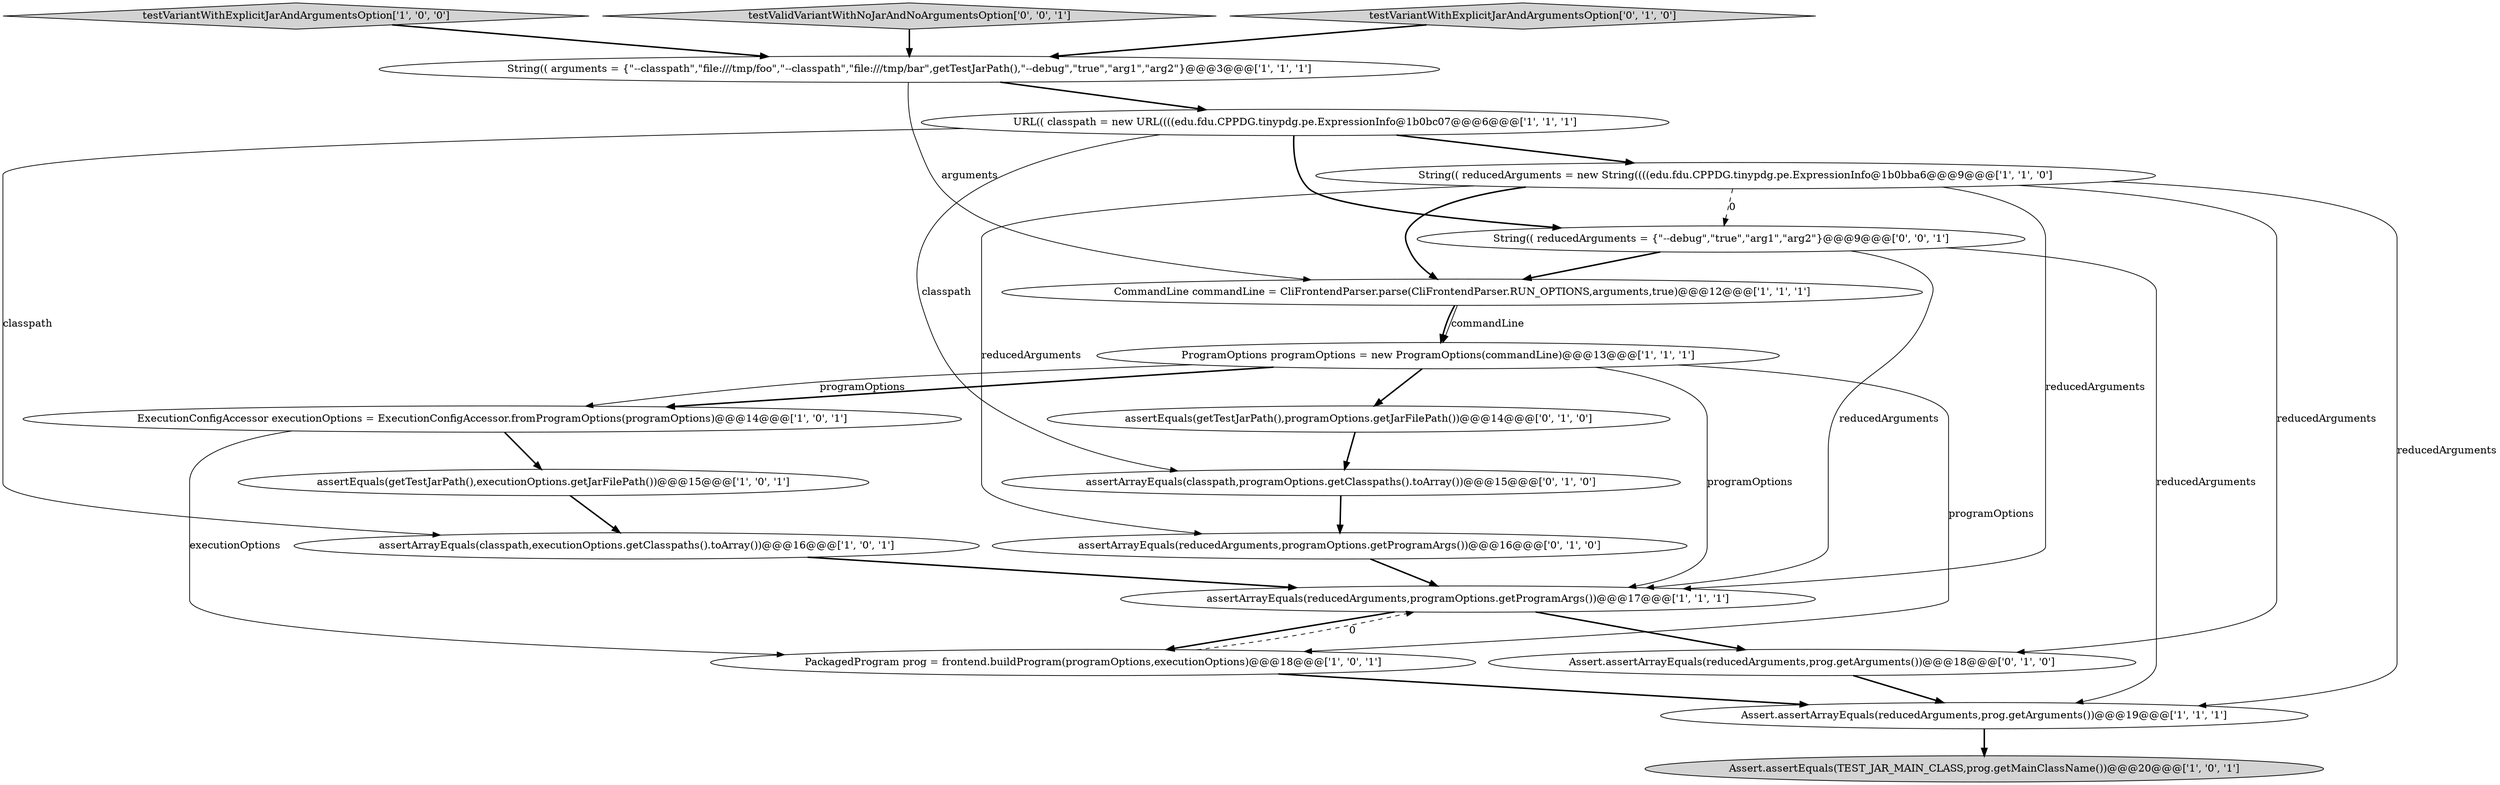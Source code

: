 digraph {
0 [style = filled, label = "CommandLine commandLine = CliFrontendParser.parse(CliFrontendParser.RUN_OPTIONS,arguments,true)@@@12@@@['1', '1', '1']", fillcolor = white, shape = ellipse image = "AAA0AAABBB1BBB"];
3 [style = filled, label = "ProgramOptions programOptions = new ProgramOptions(commandLine)@@@13@@@['1', '1', '1']", fillcolor = white, shape = ellipse image = "AAA0AAABBB1BBB"];
10 [style = filled, label = "assertArrayEquals(reducedArguments,programOptions.getProgramArgs())@@@17@@@['1', '1', '1']", fillcolor = white, shape = ellipse image = "AAA0AAABBB1BBB"];
7 [style = filled, label = "String(( reducedArguments = new String((((edu.fdu.CPPDG.tinypdg.pe.ExpressionInfo@1b0bba6@@@9@@@['1', '1', '0']", fillcolor = white, shape = ellipse image = "AAA0AAABBB1BBB"];
1 [style = filled, label = "ExecutionConfigAccessor executionOptions = ExecutionConfigAccessor.fromProgramOptions(programOptions)@@@14@@@['1', '0', '1']", fillcolor = white, shape = ellipse image = "AAA0AAABBB1BBB"];
19 [style = filled, label = "String(( reducedArguments = {\"--debug\",\"true\",\"arg1\",\"arg2\"}@@@9@@@['0', '0', '1']", fillcolor = white, shape = ellipse image = "AAA0AAABBB3BBB"];
12 [style = filled, label = "testVariantWithExplicitJarAndArgumentsOption['1', '0', '0']", fillcolor = lightgray, shape = diamond image = "AAA0AAABBB1BBB"];
9 [style = filled, label = "assertArrayEquals(classpath,executionOptions.getClasspaths().toArray())@@@16@@@['1', '0', '1']", fillcolor = white, shape = ellipse image = "AAA0AAABBB1BBB"];
4 [style = filled, label = "Assert.assertEquals(TEST_JAR_MAIN_CLASS,prog.getMainClassName())@@@20@@@['1', '0', '1']", fillcolor = lightgray, shape = ellipse image = "AAA0AAABBB1BBB"];
5 [style = filled, label = "PackagedProgram prog = frontend.buildProgram(programOptions,executionOptions)@@@18@@@['1', '0', '1']", fillcolor = white, shape = ellipse image = "AAA0AAABBB1BBB"];
8 [style = filled, label = "String(( arguments = {\"--classpath\",\"file:///tmp/foo\",\"--classpath\",\"file:///tmp/bar\",getTestJarPath(),\"--debug\",\"true\",\"arg1\",\"arg2\"}@@@3@@@['1', '1', '1']", fillcolor = white, shape = ellipse image = "AAA0AAABBB1BBB"];
11 [style = filled, label = "Assert.assertArrayEquals(reducedArguments,prog.getArguments())@@@19@@@['1', '1', '1']", fillcolor = white, shape = ellipse image = "AAA0AAABBB1BBB"];
18 [style = filled, label = "testValidVariantWithNoJarAndNoArgumentsOption['0', '0', '1']", fillcolor = lightgray, shape = diamond image = "AAA0AAABBB3BBB"];
16 [style = filled, label = "assertArrayEquals(reducedArguments,programOptions.getProgramArgs())@@@16@@@['0', '1', '0']", fillcolor = white, shape = ellipse image = "AAA0AAABBB2BBB"];
14 [style = filled, label = "assertArrayEquals(classpath,programOptions.getClasspaths().toArray())@@@15@@@['0', '1', '0']", fillcolor = white, shape = ellipse image = "AAA0AAABBB2BBB"];
2 [style = filled, label = "assertEquals(getTestJarPath(),executionOptions.getJarFilePath())@@@15@@@['1', '0', '1']", fillcolor = white, shape = ellipse image = "AAA0AAABBB1BBB"];
17 [style = filled, label = "testVariantWithExplicitJarAndArgumentsOption['0', '1', '0']", fillcolor = lightgray, shape = diamond image = "AAA0AAABBB2BBB"];
15 [style = filled, label = "assertEquals(getTestJarPath(),programOptions.getJarFilePath())@@@14@@@['0', '1', '0']", fillcolor = white, shape = ellipse image = "AAA0AAABBB2BBB"];
6 [style = filled, label = "URL(( classpath = new URL((((edu.fdu.CPPDG.tinypdg.pe.ExpressionInfo@1b0bc07@@@6@@@['1', '1', '1']", fillcolor = white, shape = ellipse image = "AAA0AAABBB1BBB"];
13 [style = filled, label = "Assert.assertArrayEquals(reducedArguments,prog.getArguments())@@@18@@@['0', '1', '0']", fillcolor = white, shape = ellipse image = "AAA0AAABBB2BBB"];
0->3 [style = bold, label=""];
14->16 [style = bold, label=""];
17->8 [style = bold, label=""];
7->13 [style = solid, label="reducedArguments"];
3->1 [style = bold, label=""];
15->14 [style = bold, label=""];
16->10 [style = bold, label=""];
19->10 [style = solid, label="reducedArguments"];
1->5 [style = solid, label="executionOptions"];
11->4 [style = bold, label=""];
8->6 [style = bold, label=""];
7->0 [style = bold, label=""];
3->15 [style = bold, label=""];
6->19 [style = bold, label=""];
2->9 [style = bold, label=""];
9->10 [style = bold, label=""];
3->10 [style = solid, label="programOptions"];
8->0 [style = solid, label="arguments"];
13->11 [style = bold, label=""];
19->0 [style = bold, label=""];
0->3 [style = solid, label="commandLine"];
19->11 [style = solid, label="reducedArguments"];
10->5 [style = bold, label=""];
10->13 [style = bold, label=""];
5->10 [style = dashed, label="0"];
6->9 [style = solid, label="classpath"];
7->19 [style = dashed, label="0"];
12->8 [style = bold, label=""];
3->1 [style = solid, label="programOptions"];
7->16 [style = solid, label="reducedArguments"];
1->2 [style = bold, label=""];
5->11 [style = bold, label=""];
18->8 [style = bold, label=""];
7->10 [style = solid, label="reducedArguments"];
3->5 [style = solid, label="programOptions"];
6->7 [style = bold, label=""];
6->14 [style = solid, label="classpath"];
7->11 [style = solid, label="reducedArguments"];
}
